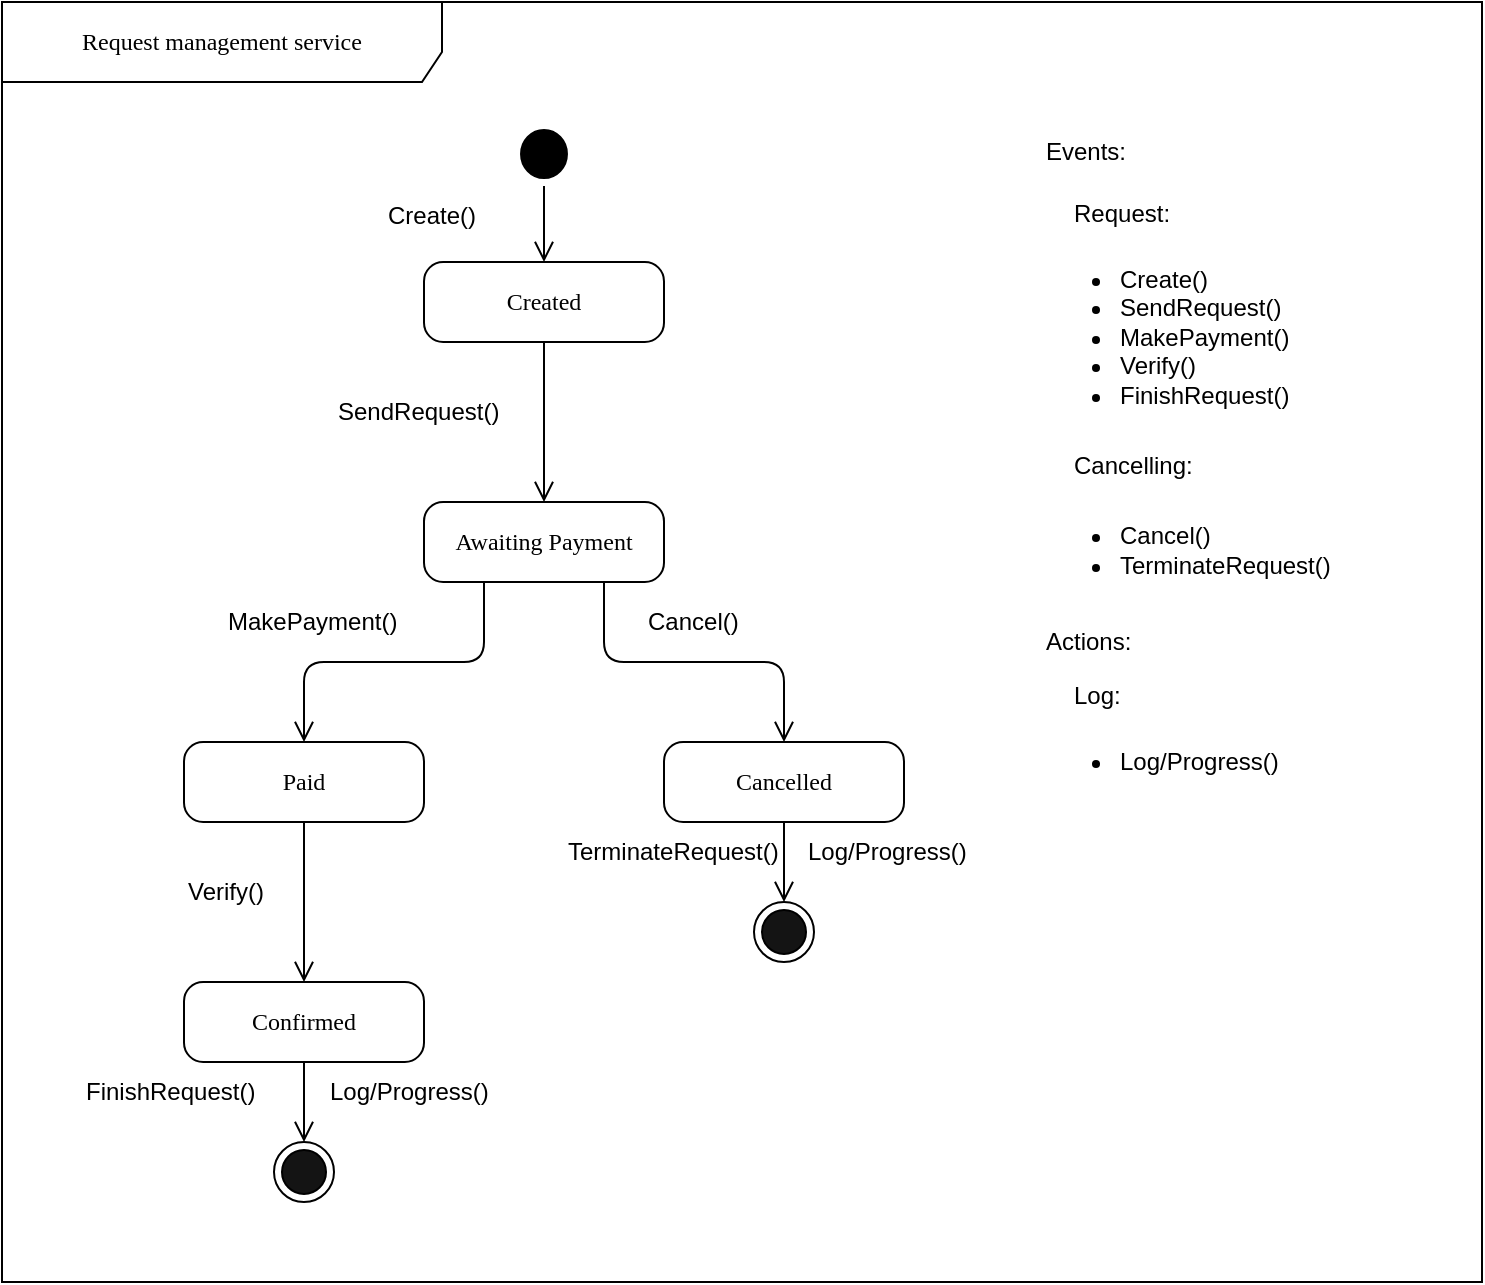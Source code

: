 <mxfile version="25.0.0">
  <diagram name="Page-1" id="V5H1fB20Eur3cs8W_2Rv">
    <mxGraphModel dx="2633" dy="833" grid="1" gridSize="10" guides="1" tooltips="1" connect="1" arrows="1" fold="1" page="1" pageScale="1" pageWidth="850" pageHeight="1100" math="0" shadow="0">
      <root>
        <mxCell id="0" />
        <mxCell id="1" parent="0" />
        <mxCell id="Rpibjc9_eM3zs6bfgAq5-1" value="Created" style="rounded=1;whiteSpace=wrap;html=1;arcSize=24;shadow=0;comic=0;labelBackgroundColor=none;fontFamily=Verdana;fontSize=12;align=center;" parent="1" vertex="1">
          <mxGeometry x="1101" y="1470" width="120" height="40" as="geometry" />
        </mxCell>
        <mxCell id="Rpibjc9_eM3zs6bfgAq5-2" value="Awaiting Payment" style="rounded=1;whiteSpace=wrap;html=1;arcSize=24;shadow=0;comic=0;labelBackgroundColor=none;fontFamily=Verdana;fontSize=12;align=center;" parent="1" vertex="1">
          <mxGeometry x="1101" y="1590" width="120" height="40" as="geometry" />
        </mxCell>
        <mxCell id="Rpibjc9_eM3zs6bfgAq5-3" value="Paid" style="rounded=1;whiteSpace=wrap;html=1;arcSize=24;shadow=0;comic=0;labelBackgroundColor=none;fontFamily=Verdana;fontSize=12;align=center;" parent="1" vertex="1">
          <mxGeometry x="981" y="1710" width="120" height="40" as="geometry" />
        </mxCell>
        <mxCell id="Rpibjc9_eM3zs6bfgAq5-4" value="Cancelled" style="rounded=1;whiteSpace=wrap;html=1;arcSize=24;shadow=0;comic=0;labelBackgroundColor=none;fontFamily=Verdana;fontSize=12;align=center;" parent="1" vertex="1">
          <mxGeometry x="1221" y="1710" width="120" height="40" as="geometry" />
        </mxCell>
        <mxCell id="Rpibjc9_eM3zs6bfgAq5-5" value="Confirmed" style="rounded=1;whiteSpace=wrap;html=1;arcSize=24;shadow=0;comic=0;labelBackgroundColor=none;fontFamily=Verdana;fontSize=12;align=center;" parent="1" vertex="1">
          <mxGeometry x="981" y="1830" width="120" height="40" as="geometry" />
        </mxCell>
        <mxCell id="Rpibjc9_eM3zs6bfgAq5-6" value="" style="ellipse;html=1;shape=startState;rounded=1;shadow=0;comic=0;labelBackgroundColor=none;fontFamily=Verdana;fontSize=12;align=center;direction=south;fillStyle=auto;fillColor=#000000;" parent="1" vertex="1">
          <mxGeometry x="1145.514" y="1400.003" width="30.968" height="32" as="geometry" />
        </mxCell>
        <mxCell id="Rpibjc9_eM3zs6bfgAq5-7" style="edgeStyle=orthogonalEdgeStyle;html=1;labelBackgroundColor=none;endArrow=open;endSize=8;fontFamily=Verdana;fontSize=12;align=left;entryX=0.5;entryY=0;entryDx=0;entryDy=0;" parent="1" source="Rpibjc9_eM3zs6bfgAq5-6" target="Rpibjc9_eM3zs6bfgAq5-1" edge="1">
          <mxGeometry relative="1" as="geometry">
            <mxPoint x="798.52" y="1405.67" as="targetPoint" />
          </mxGeometry>
        </mxCell>
        <mxCell id="Rpibjc9_eM3zs6bfgAq5-8" value="" style="ellipse;html=1;shape=endState;rounded=1;shadow=0;comic=0;labelBackgroundColor=none;fontFamily=Verdana;fontSize=12;align=center;fillColor=#141414;" parent="1" vertex="1">
          <mxGeometry x="1026" y="1910" width="30" height="30" as="geometry" />
        </mxCell>
        <mxCell id="Rpibjc9_eM3zs6bfgAq5-9" style="edgeStyle=elbowEdgeStyle;html=1;labelBackgroundColor=none;endArrow=open;endSize=8;fontFamily=Verdana;fontSize=12;align=left;exitX=0.5;exitY=1;exitDx=0;exitDy=0;" parent="1" source="Rpibjc9_eM3zs6bfgAq5-5" target="Rpibjc9_eM3zs6bfgAq5-8" edge="1">
          <mxGeometry relative="1" as="geometry">
            <mxPoint x="1041" y="1980" as="sourcePoint" />
          </mxGeometry>
        </mxCell>
        <mxCell id="Rpibjc9_eM3zs6bfgAq5-10" style="edgeStyle=orthogonalEdgeStyle;html=1;labelBackgroundColor=none;endArrow=open;endSize=8;fontFamily=Verdana;fontSize=12;align=left;exitX=0.5;exitY=1;exitDx=0;exitDy=0;entryX=0.5;entryY=0;entryDx=0;entryDy=0;" parent="1" source="Rpibjc9_eM3zs6bfgAq5-1" target="Rpibjc9_eM3zs6bfgAq5-2" edge="1">
          <mxGeometry relative="1" as="geometry">
            <mxPoint x="1011" y="1284.5" as="sourcePoint" />
            <mxPoint x="1161" y="1570" as="targetPoint" />
            <Array as="points" />
          </mxGeometry>
        </mxCell>
        <mxCell id="Rpibjc9_eM3zs6bfgAq5-12" value="" style="ellipse;html=1;shape=endState;rounded=1;shadow=0;comic=0;labelBackgroundColor=none;fontFamily=Verdana;fontSize=12;align=center;fillColor=#141414;" parent="1" vertex="1">
          <mxGeometry x="1266" y="1790" width="30" height="30" as="geometry" />
        </mxCell>
        <mxCell id="Rpibjc9_eM3zs6bfgAq5-13" style="edgeStyle=elbowEdgeStyle;html=1;labelBackgroundColor=none;endArrow=open;endSize=8;fontFamily=Verdana;fontSize=12;align=left;exitX=0.5;exitY=1;exitDx=0;exitDy=0;" parent="1" source="Rpibjc9_eM3zs6bfgAq5-4" target="Rpibjc9_eM3zs6bfgAq5-12" edge="1">
          <mxGeometry relative="1" as="geometry">
            <mxPoint x="1281" y="1850" as="sourcePoint" />
          </mxGeometry>
        </mxCell>
        <mxCell id="Rpibjc9_eM3zs6bfgAq5-14" style="edgeStyle=orthogonalEdgeStyle;html=1;labelBackgroundColor=none;endArrow=open;endSize=8;fontFamily=Verdana;fontSize=12;align=left;exitX=0.25;exitY=1;exitDx=0;exitDy=0;entryX=0.5;entryY=0;entryDx=0;entryDy=0;" parent="1" source="Rpibjc9_eM3zs6bfgAq5-2" target="Rpibjc9_eM3zs6bfgAq5-3" edge="1">
          <mxGeometry relative="1" as="geometry">
            <mxPoint x="1141" y="1660" as="sourcePoint" />
            <mxPoint x="1141" y="1740" as="targetPoint" />
            <Array as="points" />
          </mxGeometry>
        </mxCell>
        <mxCell id="Rpibjc9_eM3zs6bfgAq5-15" style="edgeStyle=orthogonalEdgeStyle;html=1;labelBackgroundColor=none;endArrow=open;endSize=8;fontFamily=Verdana;fontSize=12;align=left;exitX=0.5;exitY=1;exitDx=0;exitDy=0;entryX=0.5;entryY=0;entryDx=0;entryDy=0;" parent="1" source="Rpibjc9_eM3zs6bfgAq5-3" target="Rpibjc9_eM3zs6bfgAq5-5" edge="1">
          <mxGeometry relative="1" as="geometry">
            <mxPoint x="1151" y="1750" as="sourcePoint" />
            <mxPoint x="1151" y="1830" as="targetPoint" />
            <Array as="points" />
          </mxGeometry>
        </mxCell>
        <mxCell id="Rpibjc9_eM3zs6bfgAq5-16" style="edgeStyle=orthogonalEdgeStyle;html=1;labelBackgroundColor=none;endArrow=open;endSize=8;fontFamily=Verdana;fontSize=12;align=left;exitX=0.75;exitY=1;exitDx=0;exitDy=0;entryX=0.5;entryY=0;entryDx=0;entryDy=0;" parent="1" source="Rpibjc9_eM3zs6bfgAq5-2" target="Rpibjc9_eM3zs6bfgAq5-4" edge="1">
          <mxGeometry relative="1" as="geometry">
            <mxPoint x="1161" y="1690" as="sourcePoint" />
            <mxPoint x="1161" y="1770" as="targetPoint" />
            <Array as="points" />
          </mxGeometry>
        </mxCell>
        <mxCell id="Rpibjc9_eM3zs6bfgAq5-17" value="Request management service" style="shape=umlFrame;whiteSpace=wrap;html=1;rounded=1;shadow=0;comic=0;labelBackgroundColor=none;strokeWidth=1;fontFamily=Verdana;fontSize=12;align=center;width=220;height=40;" parent="1" vertex="1">
          <mxGeometry x="890" y="1340" width="740" height="640" as="geometry" />
        </mxCell>
        <mxCell id="PI-gWNZsoiOjp_VCtJnt-1" value="SendRequest()" style="text;html=1;align=left;verticalAlign=middle;resizable=0;points=[];autosize=1;strokeColor=none;fillColor=none;" vertex="1" parent="1">
          <mxGeometry x="1056" y="1530" width="100" height="30" as="geometry" />
        </mxCell>
        <mxCell id="PI-gWNZsoiOjp_VCtJnt-2" value="Create()" style="text;html=1;align=left;verticalAlign=middle;resizable=0;points=[];autosize=1;strokeColor=none;fillColor=none;" vertex="1" parent="1">
          <mxGeometry x="1081" y="1432" width="70" height="30" as="geometry" />
        </mxCell>
        <mxCell id="PI-gWNZsoiOjp_VCtJnt-3" value="MakePayment()" style="text;html=1;align=left;verticalAlign=middle;resizable=0;points=[];autosize=1;strokeColor=none;fillColor=none;" vertex="1" parent="1">
          <mxGeometry x="1001" y="1635" width="110" height="30" as="geometry" />
        </mxCell>
        <mxCell id="PI-gWNZsoiOjp_VCtJnt-4" value="Cancel()" style="text;html=1;align=left;verticalAlign=middle;resizable=0;points=[];autosize=1;strokeColor=none;fillColor=none;" vertex="1" parent="1">
          <mxGeometry x="1211" y="1635" width="70" height="30" as="geometry" />
        </mxCell>
        <mxCell id="PI-gWNZsoiOjp_VCtJnt-5" value="Verify()" style="text;html=1;align=left;verticalAlign=middle;resizable=0;points=[];autosize=1;strokeColor=none;fillColor=none;" vertex="1" parent="1">
          <mxGeometry x="981" y="1770" width="60" height="30" as="geometry" />
        </mxCell>
        <mxCell id="PI-gWNZsoiOjp_VCtJnt-6" value="FinishRequest()" style="text;html=1;align=left;verticalAlign=middle;resizable=0;points=[];autosize=1;strokeColor=none;fillColor=none;" vertex="1" parent="1">
          <mxGeometry x="930" y="1870" width="110" height="30" as="geometry" />
        </mxCell>
        <mxCell id="PI-gWNZsoiOjp_VCtJnt-7" value="TerminateRequest()" style="text;html=1;align=left;verticalAlign=middle;resizable=0;points=[];autosize=1;strokeColor=none;fillColor=none;" vertex="1" parent="1">
          <mxGeometry x="1171" y="1750" width="130" height="30" as="geometry" />
        </mxCell>
        <mxCell id="PI-gWNZsoiOjp_VCtJnt-8" value="Log/Progress()" style="text;html=1;align=left;verticalAlign=middle;resizable=0;points=[];autosize=1;strokeColor=none;fillColor=none;" vertex="1" parent="1">
          <mxGeometry x="1051.51" y="1870" width="100" height="30" as="geometry" />
        </mxCell>
        <mxCell id="PI-gWNZsoiOjp_VCtJnt-9" value="Log/Progress()" style="text;html=1;align=left;verticalAlign=middle;resizable=0;points=[];autosize=1;strokeColor=none;fillColor=none;" vertex="1" parent="1">
          <mxGeometry x="1291" y="1750" width="100" height="30" as="geometry" />
        </mxCell>
        <mxCell id="PI-gWNZsoiOjp_VCtJnt-10" value="" style="group" vertex="1" connectable="0" parent="1">
          <mxGeometry x="1410" y="1400" width="185" height="330" as="geometry" />
        </mxCell>
        <mxCell id="Rpibjc9_eM3zs6bfgAq5-19" value="Events:" style="text;html=1;align=left;verticalAlign=middle;resizable=0;points=[];autosize=1;strokeColor=none;fillColor=none;container=0;" parent="PI-gWNZsoiOjp_VCtJnt-10" vertex="1">
          <mxGeometry width="60" height="30" as="geometry" />
        </mxCell>
        <mxCell id="Rpibjc9_eM3zs6bfgAq5-20" value="Request:" style="text;html=1;align=left;verticalAlign=middle;resizable=0;points=[];autosize=1;strokeColor=none;fillColor=none;container=0;" parent="PI-gWNZsoiOjp_VCtJnt-10" vertex="1">
          <mxGeometry x="13.962" y="31.333" width="70" height="30" as="geometry" />
        </mxCell>
        <mxCell id="Rpibjc9_eM3zs6bfgAq5-21" value="Cancelling:" style="text;html=1;align=left;verticalAlign=middle;resizable=0;points=[];autosize=1;strokeColor=none;fillColor=none;container=0;" parent="PI-gWNZsoiOjp_VCtJnt-10" vertex="1">
          <mxGeometry x="13.962" y="156.667" width="80" height="30" as="geometry" />
        </mxCell>
        <mxCell id="Rpibjc9_eM3zs6bfgAq5-22" value="Actions:" style="text;html=1;align=left;verticalAlign=middle;resizable=0;points=[];autosize=1;strokeColor=none;fillColor=none;container=0;" parent="PI-gWNZsoiOjp_VCtJnt-10" vertex="1">
          <mxGeometry y="245.444" width="70" height="30" as="geometry" />
        </mxCell>
        <mxCell id="Rpibjc9_eM3zs6bfgAq5-24" value="Log:" style="text;html=1;align=left;verticalAlign=middle;resizable=0;points=[];autosize=1;strokeColor=none;fillColor=none;container=0;" parent="PI-gWNZsoiOjp_VCtJnt-10" vertex="1">
          <mxGeometry x="13.962" y="271.667" width="50" height="30" as="geometry" />
        </mxCell>
        <mxCell id="Rpibjc9_eM3zs6bfgAq5-25" value="&lt;ul&gt;&lt;li&gt;&lt;span style=&quot;text-wrap: nowrap;&quot;&gt;Create()&lt;/span&gt;&lt;br&gt;&lt;/li&gt;&lt;li&gt;&lt;span style=&quot;text-wrap: nowrap; background-color: initial;&quot;&gt;SendRequest()&lt;/span&gt;&lt;/li&gt;&lt;li&gt;&lt;span style=&quot;text-wrap: nowrap; background-color: initial;&quot;&gt;MakePayment()&lt;/span&gt;&lt;/li&gt;&lt;li&gt;&lt;span style=&quot;text-wrap: nowrap;&quot;&gt;Verify()&lt;/span&gt;&lt;br&gt;&lt;/li&gt;&lt;li&gt;&lt;span style=&quot;text-wrap: nowrap;&quot;&gt;FinishRequest()&lt;br&gt;&lt;/span&gt;&lt;/li&gt;&lt;/ul&gt;" style="text;strokeColor=none;fillColor=none;html=1;verticalAlign=middle;overflow=hidden;spacingBottom=0;spacingTop=-5;spacing=2;spacingRight=0;fontSize=12;align=left;whiteSpace=wrap;spacingLeft=-13;container=0;" parent="PI-gWNZsoiOjp_VCtJnt-10" vertex="1">
          <mxGeometry x="10.472" y="62.667" width="118.679" height="94" as="geometry" />
        </mxCell>
        <mxCell id="Rpibjc9_eM3zs6bfgAq5-26" value="&lt;ul&gt;&lt;li&gt;&lt;span style=&quot;text-wrap: nowrap; background-color: initial;&quot;&gt;Cancel()&lt;/span&gt;&lt;/li&gt;&lt;li&gt;&lt;span style=&quot;text-wrap: nowrap; background-color: initial;&quot;&gt;TerminateRequest()&lt;/span&gt;&lt;br&gt;&lt;/li&gt;&lt;/ul&gt;" style="text;strokeColor=none;fillColor=none;html=1;verticalAlign=middle;overflow=hidden;spacingBottom=0;spacingTop=-5;spacing=2;spacingRight=0;fontSize=12;align=left;whiteSpace=wrap;spacingLeft=-13;container=0;" parent="PI-gWNZsoiOjp_VCtJnt-10" vertex="1">
          <mxGeometry x="10.472" y="188" width="160.566" height="57.444" as="geometry" />
        </mxCell>
        <mxCell id="Rpibjc9_eM3zs6bfgAq5-27" value="&lt;ul&gt;&lt;li&gt;&lt;span style=&quot;text-wrap: nowrap;&quot;&gt;Log/Progress()&lt;/span&gt;&lt;br&gt;&lt;/li&gt;&lt;/ul&gt;" style="text;strokeColor=none;fillColor=none;html=1;verticalAlign=middle;overflow=hidden;spacingBottom=0;spacingTop=-5;spacing=2;spacingRight=0;fontSize=12;align=left;whiteSpace=wrap;spacingLeft=-13;container=0;" parent="PI-gWNZsoiOjp_VCtJnt-10" vertex="1">
          <mxGeometry x="10.472" y="303" width="174.528" height="27" as="geometry" />
        </mxCell>
      </root>
    </mxGraphModel>
  </diagram>
</mxfile>
